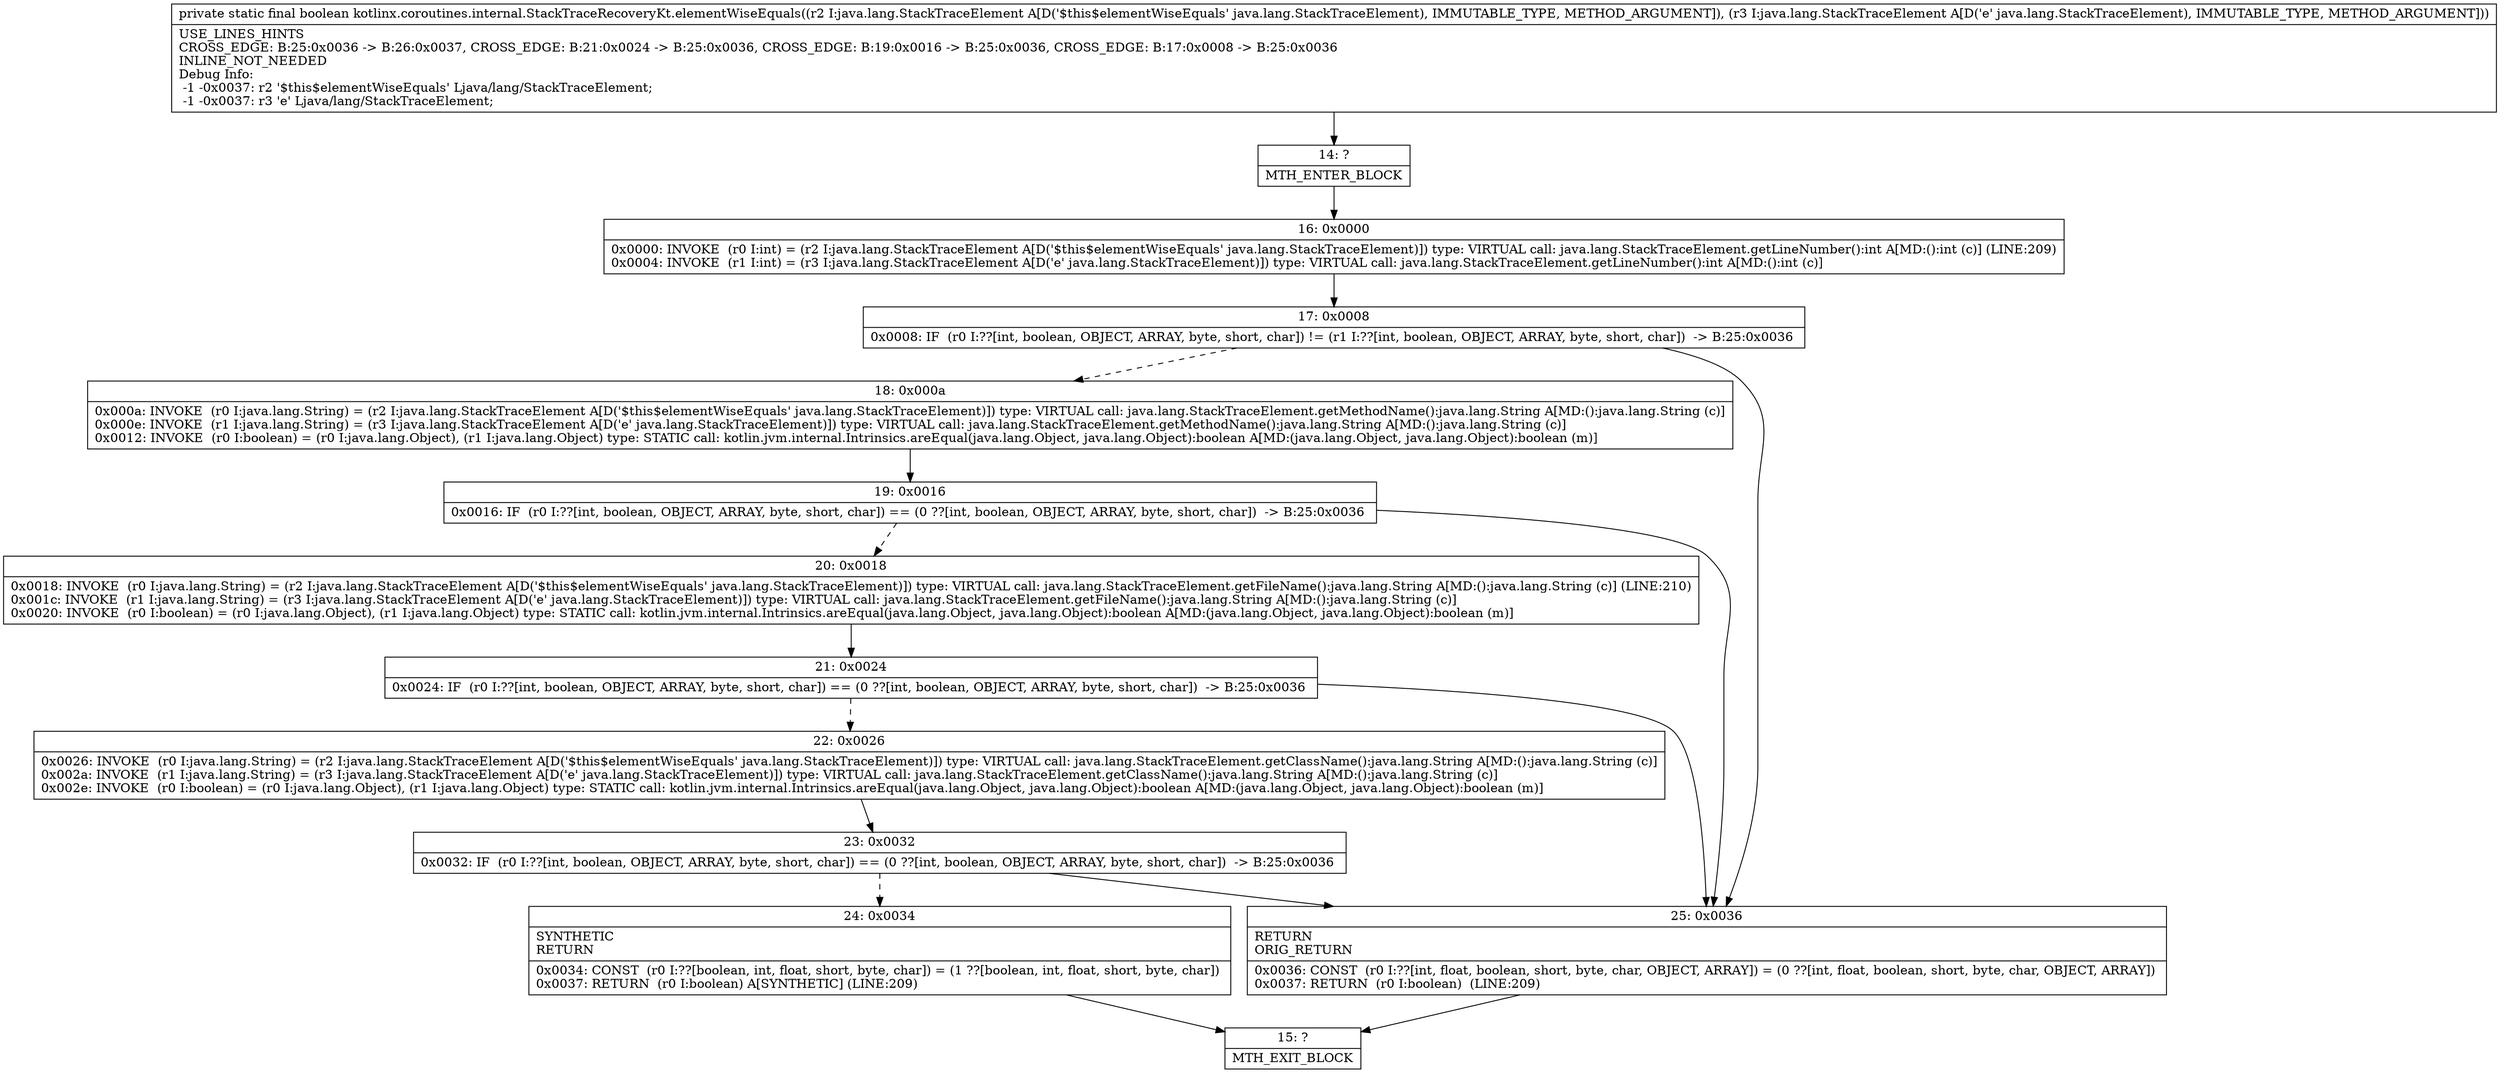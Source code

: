 digraph "CFG forkotlinx.coroutines.internal.StackTraceRecoveryKt.elementWiseEquals(Ljava\/lang\/StackTraceElement;Ljava\/lang\/StackTraceElement;)Z" {
Node_14 [shape=record,label="{14\:\ ?|MTH_ENTER_BLOCK\l}"];
Node_16 [shape=record,label="{16\:\ 0x0000|0x0000: INVOKE  (r0 I:int) = (r2 I:java.lang.StackTraceElement A[D('$this$elementWiseEquals' java.lang.StackTraceElement)]) type: VIRTUAL call: java.lang.StackTraceElement.getLineNumber():int A[MD:():int (c)] (LINE:209)\l0x0004: INVOKE  (r1 I:int) = (r3 I:java.lang.StackTraceElement A[D('e' java.lang.StackTraceElement)]) type: VIRTUAL call: java.lang.StackTraceElement.getLineNumber():int A[MD:():int (c)]\l}"];
Node_17 [shape=record,label="{17\:\ 0x0008|0x0008: IF  (r0 I:??[int, boolean, OBJECT, ARRAY, byte, short, char]) != (r1 I:??[int, boolean, OBJECT, ARRAY, byte, short, char])  \-\> B:25:0x0036 \l}"];
Node_18 [shape=record,label="{18\:\ 0x000a|0x000a: INVOKE  (r0 I:java.lang.String) = (r2 I:java.lang.StackTraceElement A[D('$this$elementWiseEquals' java.lang.StackTraceElement)]) type: VIRTUAL call: java.lang.StackTraceElement.getMethodName():java.lang.String A[MD:():java.lang.String (c)]\l0x000e: INVOKE  (r1 I:java.lang.String) = (r3 I:java.lang.StackTraceElement A[D('e' java.lang.StackTraceElement)]) type: VIRTUAL call: java.lang.StackTraceElement.getMethodName():java.lang.String A[MD:():java.lang.String (c)]\l0x0012: INVOKE  (r0 I:boolean) = (r0 I:java.lang.Object), (r1 I:java.lang.Object) type: STATIC call: kotlin.jvm.internal.Intrinsics.areEqual(java.lang.Object, java.lang.Object):boolean A[MD:(java.lang.Object, java.lang.Object):boolean (m)]\l}"];
Node_19 [shape=record,label="{19\:\ 0x0016|0x0016: IF  (r0 I:??[int, boolean, OBJECT, ARRAY, byte, short, char]) == (0 ??[int, boolean, OBJECT, ARRAY, byte, short, char])  \-\> B:25:0x0036 \l}"];
Node_20 [shape=record,label="{20\:\ 0x0018|0x0018: INVOKE  (r0 I:java.lang.String) = (r2 I:java.lang.StackTraceElement A[D('$this$elementWiseEquals' java.lang.StackTraceElement)]) type: VIRTUAL call: java.lang.StackTraceElement.getFileName():java.lang.String A[MD:():java.lang.String (c)] (LINE:210)\l0x001c: INVOKE  (r1 I:java.lang.String) = (r3 I:java.lang.StackTraceElement A[D('e' java.lang.StackTraceElement)]) type: VIRTUAL call: java.lang.StackTraceElement.getFileName():java.lang.String A[MD:():java.lang.String (c)]\l0x0020: INVOKE  (r0 I:boolean) = (r0 I:java.lang.Object), (r1 I:java.lang.Object) type: STATIC call: kotlin.jvm.internal.Intrinsics.areEqual(java.lang.Object, java.lang.Object):boolean A[MD:(java.lang.Object, java.lang.Object):boolean (m)]\l}"];
Node_21 [shape=record,label="{21\:\ 0x0024|0x0024: IF  (r0 I:??[int, boolean, OBJECT, ARRAY, byte, short, char]) == (0 ??[int, boolean, OBJECT, ARRAY, byte, short, char])  \-\> B:25:0x0036 \l}"];
Node_22 [shape=record,label="{22\:\ 0x0026|0x0026: INVOKE  (r0 I:java.lang.String) = (r2 I:java.lang.StackTraceElement A[D('$this$elementWiseEquals' java.lang.StackTraceElement)]) type: VIRTUAL call: java.lang.StackTraceElement.getClassName():java.lang.String A[MD:():java.lang.String (c)]\l0x002a: INVOKE  (r1 I:java.lang.String) = (r3 I:java.lang.StackTraceElement A[D('e' java.lang.StackTraceElement)]) type: VIRTUAL call: java.lang.StackTraceElement.getClassName():java.lang.String A[MD:():java.lang.String (c)]\l0x002e: INVOKE  (r0 I:boolean) = (r0 I:java.lang.Object), (r1 I:java.lang.Object) type: STATIC call: kotlin.jvm.internal.Intrinsics.areEqual(java.lang.Object, java.lang.Object):boolean A[MD:(java.lang.Object, java.lang.Object):boolean (m)]\l}"];
Node_23 [shape=record,label="{23\:\ 0x0032|0x0032: IF  (r0 I:??[int, boolean, OBJECT, ARRAY, byte, short, char]) == (0 ??[int, boolean, OBJECT, ARRAY, byte, short, char])  \-\> B:25:0x0036 \l}"];
Node_24 [shape=record,label="{24\:\ 0x0034|SYNTHETIC\lRETURN\l|0x0034: CONST  (r0 I:??[boolean, int, float, short, byte, char]) = (1 ??[boolean, int, float, short, byte, char]) \l0x0037: RETURN  (r0 I:boolean) A[SYNTHETIC] (LINE:209)\l}"];
Node_15 [shape=record,label="{15\:\ ?|MTH_EXIT_BLOCK\l}"];
Node_25 [shape=record,label="{25\:\ 0x0036|RETURN\lORIG_RETURN\l|0x0036: CONST  (r0 I:??[int, float, boolean, short, byte, char, OBJECT, ARRAY]) = (0 ??[int, float, boolean, short, byte, char, OBJECT, ARRAY]) \l0x0037: RETURN  (r0 I:boolean)  (LINE:209)\l}"];
MethodNode[shape=record,label="{private static final boolean kotlinx.coroutines.internal.StackTraceRecoveryKt.elementWiseEquals((r2 I:java.lang.StackTraceElement A[D('$this$elementWiseEquals' java.lang.StackTraceElement), IMMUTABLE_TYPE, METHOD_ARGUMENT]), (r3 I:java.lang.StackTraceElement A[D('e' java.lang.StackTraceElement), IMMUTABLE_TYPE, METHOD_ARGUMENT]))  | USE_LINES_HINTS\lCROSS_EDGE: B:25:0x0036 \-\> B:26:0x0037, CROSS_EDGE: B:21:0x0024 \-\> B:25:0x0036, CROSS_EDGE: B:19:0x0016 \-\> B:25:0x0036, CROSS_EDGE: B:17:0x0008 \-\> B:25:0x0036\lINLINE_NOT_NEEDED\lDebug Info:\l  \-1 \-0x0037: r2 '$this$elementWiseEquals' Ljava\/lang\/StackTraceElement;\l  \-1 \-0x0037: r3 'e' Ljava\/lang\/StackTraceElement;\l}"];
MethodNode -> Node_14;Node_14 -> Node_16;
Node_16 -> Node_17;
Node_17 -> Node_18[style=dashed];
Node_17 -> Node_25;
Node_18 -> Node_19;
Node_19 -> Node_20[style=dashed];
Node_19 -> Node_25;
Node_20 -> Node_21;
Node_21 -> Node_22[style=dashed];
Node_21 -> Node_25;
Node_22 -> Node_23;
Node_23 -> Node_24[style=dashed];
Node_23 -> Node_25;
Node_24 -> Node_15;
Node_25 -> Node_15;
}

